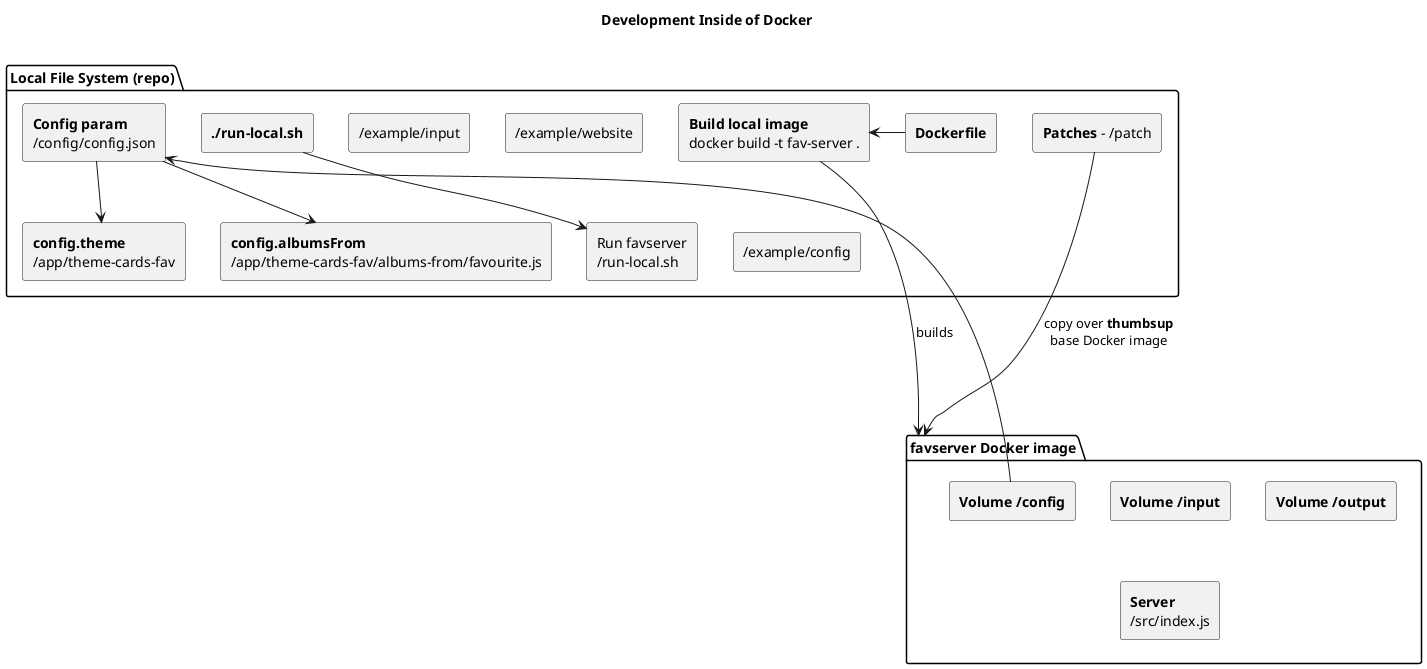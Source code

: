 @startuml
'https://plantuml.com/component-diagram

title Development Inside of Docker\n

skinparam componentStyle rectangle
hide stereotype

skinparam rectangle {
    backgroundColor<<entryPoint>> Yellow
}

package "Local File System (repo)" {
  [**Build local image**\ndocker build -t fav-server .] <<entryPoint>> as build
  [**Dockerfile**] as dockerfile
  [**./run-local.sh**] <<entryPoint>> as entrypoint

  [**Patches** - /patch] as patch
  [**Config param**\n/config/config.json] as config
  [**config.theme**\n/app/theme-cards-fav] as theme
  [**config.themeStyle**\n/config/apiEndpoint.less] as style
  [**config.albumsFrom**\n/app/theme-cards-fav/albums-from/favourite.js] as style

  [/example/input] as inputSrc
  [/example/website] as outputSrc
  [/example/config] as configSrc

  rectangle "Run favserver\n/run-local.sh" as startScript {

  }
}

package "favserver Docker image" as favserver {
  [**Volume /input**] as inputDocker
  [**Volume /output**] as outputDocker
  [**Volume /config**] as configDocker

  [**Server**\n/src/index.js] as server
}

build <- dockerfile
build --d--> favserver : builds

entrypoint --> startScript

patch ----> favserver : copy over **thumbsup**\nbase Docker image

'inputSrc ---> inputDocker
'outputSrc ---> outputDocker
'configSrc ---> configDocker

configDocker --> config
config --> theme
config --> style

@enduml
